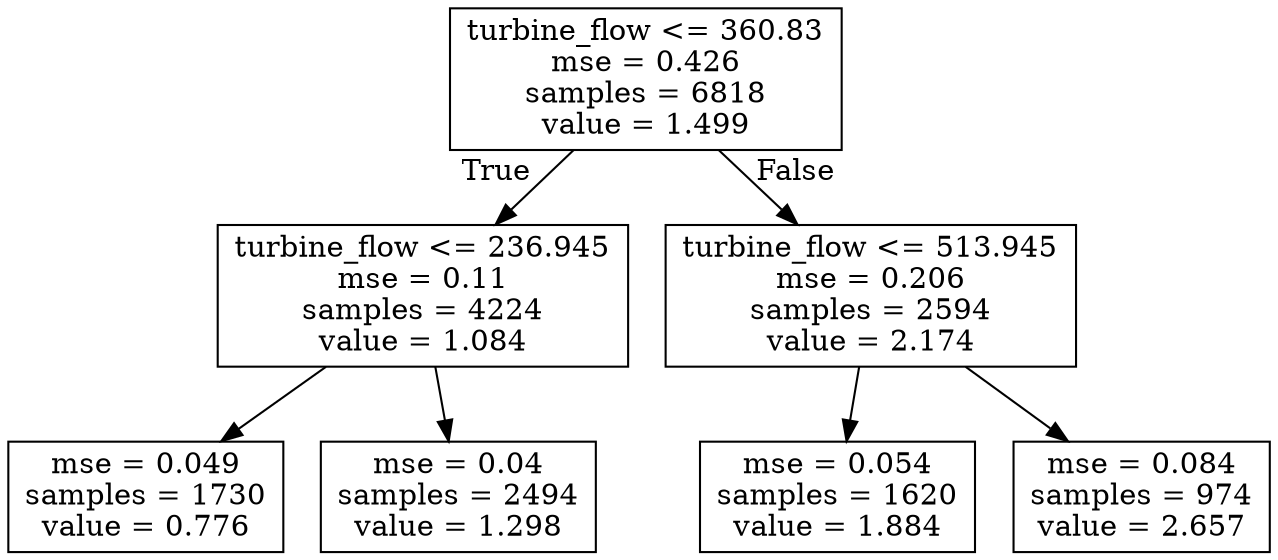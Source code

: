 digraph Tree {
node [shape=box] ;
0 [label="turbine_flow <= 360.83\nmse = 0.426\nsamples = 6818\nvalue = 1.499"] ;
1 [label="turbine_flow <= 236.945\nmse = 0.11\nsamples = 4224\nvalue = 1.084"] ;
0 -> 1 [labeldistance=2.5, labelangle=45, headlabel="True"] ;
2 [label="mse = 0.049\nsamples = 1730\nvalue = 0.776"] ;
1 -> 2 ;
3 [label="mse = 0.04\nsamples = 2494\nvalue = 1.298"] ;
1 -> 3 ;
4 [label="turbine_flow <= 513.945\nmse = 0.206\nsamples = 2594\nvalue = 2.174"] ;
0 -> 4 [labeldistance=2.5, labelangle=-45, headlabel="False"] ;
5 [label="mse = 0.054\nsamples = 1620\nvalue = 1.884"] ;
4 -> 5 ;
6 [label="mse = 0.084\nsamples = 974\nvalue = 2.657"] ;
4 -> 6 ;
}